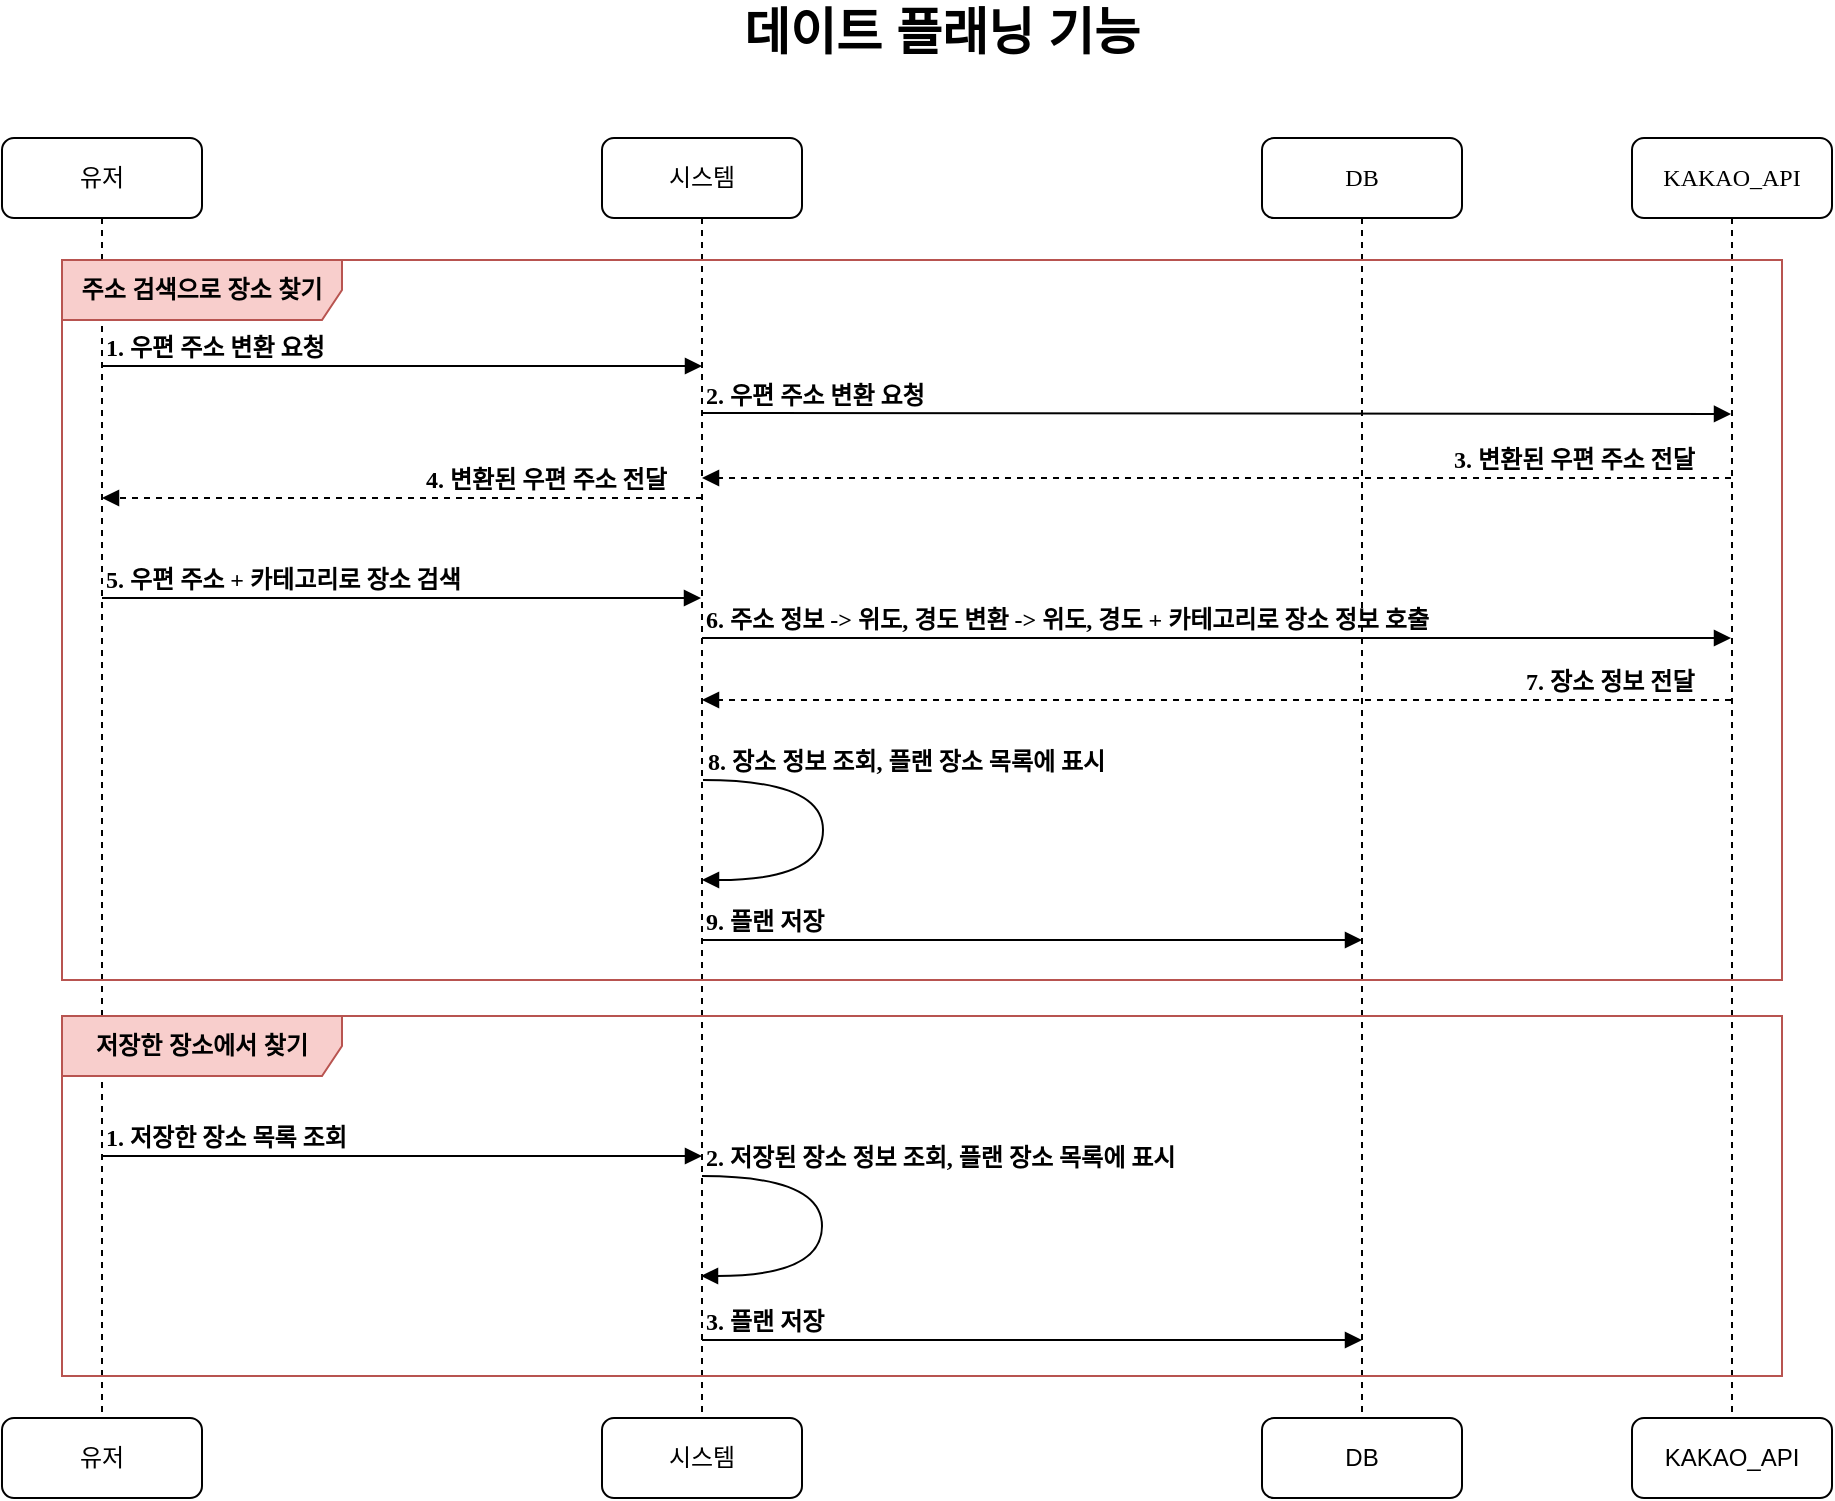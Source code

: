 <mxfile version="20.8.5" type="github">
  <diagram name="Page-1" id="13e1069c-82ec-6db2-03f1-153e76fe0fe0">
    <mxGraphModel dx="1434" dy="764" grid="1" gridSize="10" guides="1" tooltips="1" connect="1" arrows="1" fold="1" page="1" pageScale="1" pageWidth="1100" pageHeight="850" background="none" math="0" shadow="0">
      <root>
        <mxCell id="0" />
        <mxCell id="1" parent="0" />
        <mxCell id="7baba1c4bc27f4b0-2" value="시스템" style="shape=umlLifeline;perimeter=lifelinePerimeter;whiteSpace=wrap;html=1;container=1;collapsible=0;recursiveResize=0;outlineConnect=0;rounded=1;shadow=0;comic=0;labelBackgroundColor=none;strokeWidth=1;fontFamily=Verdana;fontSize=12;align=center;" parent="1" vertex="1">
          <mxGeometry x="380" y="109" width="100" height="640" as="geometry" />
        </mxCell>
        <mxCell id="7baba1c4bc27f4b0-3" value="DB" style="shape=umlLifeline;perimeter=lifelinePerimeter;whiteSpace=wrap;html=1;container=1;collapsible=0;recursiveResize=0;outlineConnect=0;rounded=1;shadow=0;comic=0;labelBackgroundColor=none;strokeWidth=1;fontFamily=Verdana;fontSize=12;align=center;" parent="1" vertex="1">
          <mxGeometry x="710" y="109" width="100" height="640" as="geometry" />
        </mxCell>
        <mxCell id="d7kwrDIypniRsh-_axAG-23" value="2. 저장된 장소 정보 조회, 플랜 장소 목록에 표시" style="html=1;verticalAlign=bottom;endArrow=block;labelBackgroundColor=none;fontFamily=Verdana;fontSize=12;elbow=vertical;align=left;fontStyle=1;edgeStyle=orthogonalEdgeStyle;curved=1;" parent="7baba1c4bc27f4b0-3" edge="1">
          <mxGeometry x="-1" relative="1" as="geometry">
            <mxPoint x="-280" y="519" as="sourcePoint" />
            <mxPoint x="-280.5" y="569" as="targetPoint" />
            <mxPoint as="offset" />
            <Array as="points">
              <mxPoint x="-220" y="519" />
              <mxPoint x="-220" y="569" />
            </Array>
          </mxGeometry>
        </mxCell>
        <mxCell id="7baba1c4bc27f4b0-4" value="KAKAO_API" style="shape=umlLifeline;perimeter=lifelinePerimeter;whiteSpace=wrap;html=1;container=1;collapsible=0;recursiveResize=0;outlineConnect=0;rounded=1;shadow=0;comic=0;labelBackgroundColor=none;strokeWidth=1;fontFamily=Verdana;fontSize=12;align=center;" parent="1" vertex="1">
          <mxGeometry x="895" y="109" width="100" height="640" as="geometry" />
        </mxCell>
        <mxCell id="7baba1c4bc27f4b0-8" value="유저" style="shape=umlLifeline;perimeter=lifelinePerimeter;whiteSpace=wrap;html=1;container=1;collapsible=0;recursiveResize=0;outlineConnect=0;rounded=1;shadow=0;comic=0;labelBackgroundColor=none;strokeWidth=1;fontFamily=Verdana;fontSize=12;align=center;" parent="1" vertex="1">
          <mxGeometry x="80" y="109" width="100" height="640" as="geometry" />
        </mxCell>
        <mxCell id="7baba1c4bc27f4b0-11" value="1. 우편 주소 변환 요청" style="html=1;verticalAlign=bottom;endArrow=block;labelBackgroundColor=none;fontFamily=Verdana;fontSize=12;edgeStyle=elbowEdgeStyle;elbow=vertical;align=left;fontStyle=1" parent="1" edge="1">
          <mxGeometry x="-1" relative="1" as="geometry">
            <mxPoint x="129.5" y="223" as="sourcePoint" />
            <mxPoint x="430" y="223" as="targetPoint" />
            <mxPoint as="offset" />
          </mxGeometry>
        </mxCell>
        <mxCell id="d7kwrDIypniRsh-_axAG-8" value="2. 우편 주소 변환 요청" style="html=1;verticalAlign=bottom;endArrow=block;labelBackgroundColor=none;fontFamily=Verdana;fontSize=12;edgeStyle=elbowEdgeStyle;elbow=vertical;align=left;exitX=0.5;exitY=0.193;exitDx=0;exitDy=0;exitPerimeter=0;fontStyle=1" parent="1" edge="1">
          <mxGeometry x="-1" relative="1" as="geometry">
            <mxPoint x="430" y="246.52" as="sourcePoint" />
            <mxPoint x="944.5" y="247" as="targetPoint" />
            <mxPoint as="offset" />
          </mxGeometry>
        </mxCell>
        <mxCell id="d7kwrDIypniRsh-_axAG-12" value="3. 변환된 우편 주소 전달" style="html=1;verticalAlign=bottom;endArrow=block;labelBackgroundColor=none;fontFamily=Verdana;fontSize=12;edgeStyle=elbowEdgeStyle;elbow=vertical;align=left;dashed=1;fontStyle=1" parent="1" edge="1">
          <mxGeometry x="-0.451" relative="1" as="geometry">
            <mxPoint x="944.5" y="279" as="sourcePoint" />
            <mxPoint x="430" y="279" as="targetPoint" />
            <mxPoint as="offset" />
          </mxGeometry>
        </mxCell>
        <mxCell id="d7kwrDIypniRsh-_axAG-13" value="4. 변환된 우편 주소 전달" style="html=1;verticalAlign=bottom;endArrow=block;labelBackgroundColor=none;fontFamily=Verdana;fontSize=12;edgeStyle=elbowEdgeStyle;elbow=vertical;align=left;dashed=1;fontStyle=1" parent="1" target="7baba1c4bc27f4b0-8" edge="1">
          <mxGeometry x="-0.068" relative="1" as="geometry">
            <mxPoint x="430" y="289" as="sourcePoint" />
            <mxPoint x="-80" y="289" as="targetPoint" />
            <mxPoint as="offset" />
          </mxGeometry>
        </mxCell>
        <mxCell id="d7kwrDIypniRsh-_axAG-14" value="5. 우편 주소 + 카테고리로 장소 검색" style="html=1;verticalAlign=bottom;endArrow=block;labelBackgroundColor=none;fontFamily=Verdana;fontSize=12;elbow=vertical;align=left;fontStyle=1;edgeStyle=elbowEdgeStyle;" parent="1" source="7baba1c4bc27f4b0-8" target="7baba1c4bc27f4b0-2" edge="1">
          <mxGeometry x="-1" relative="1" as="geometry">
            <mxPoint x="172" y="339" as="sourcePoint" />
            <mxPoint x="390" y="339" as="targetPoint" />
            <mxPoint as="offset" />
            <Array as="points">
              <mxPoint x="340" y="339" />
            </Array>
          </mxGeometry>
        </mxCell>
        <mxCell id="d7kwrDIypniRsh-_axAG-16" value="6. 주소 정보 -&amp;gt; 위도, 경도 변환 -&amp;gt; 위도, 경도 + 카테고리로 장소 정보 호출" style="html=1;verticalAlign=bottom;endArrow=block;labelBackgroundColor=none;fontFamily=Verdana;fontSize=12;edgeStyle=elbowEdgeStyle;elbow=vertical;align=left;exitX=0.5;exitY=0.193;exitDx=0;exitDy=0;exitPerimeter=0;fontStyle=1" parent="1" edge="1">
          <mxGeometry x="-1" relative="1" as="geometry">
            <mxPoint x="430" y="359.0" as="sourcePoint" />
            <mxPoint x="944.5" y="359.06" as="targetPoint" />
            <mxPoint as="offset" />
          </mxGeometry>
        </mxCell>
        <mxCell id="d7kwrDIypniRsh-_axAG-17" value="7. 장소 정보 전달" style="html=1;verticalAlign=bottom;endArrow=block;labelBackgroundColor=none;fontFamily=Verdana;fontSize=12;edgeStyle=elbowEdgeStyle;elbow=vertical;align=left;dashed=1;fontStyle=1" parent="1" edge="1">
          <mxGeometry x="-0.594" relative="1" as="geometry">
            <mxPoint x="944.5" y="390" as="sourcePoint" />
            <mxPoint x="430" y="390" as="targetPoint" />
            <mxPoint as="offset" />
          </mxGeometry>
        </mxCell>
        <mxCell id="d7kwrDIypniRsh-_axAG-22" value="1. 저장한 장소 목록 조회" style="html=1;verticalAlign=bottom;endArrow=block;labelBackgroundColor=none;fontFamily=Verdana;fontSize=12;elbow=vertical;align=left;fontStyle=1;edgeStyle=elbowEdgeStyle;" parent="1" edge="1">
          <mxGeometry x="-1" relative="1" as="geometry">
            <mxPoint x="130" y="618" as="sourcePoint" />
            <mxPoint x="430" y="618" as="targetPoint" />
            <mxPoint as="offset" />
            <Array as="points">
              <mxPoint x="340.5" y="618" />
            </Array>
          </mxGeometry>
        </mxCell>
        <mxCell id="d7kwrDIypniRsh-_axAG-28" value="유저" style="rounded=1;whiteSpace=wrap;html=1;fontSize=12;" parent="1" vertex="1">
          <mxGeometry x="80" y="749" width="100" height="40" as="geometry" />
        </mxCell>
        <mxCell id="d7kwrDIypniRsh-_axAG-29" value="시스템" style="rounded=1;whiteSpace=wrap;html=1;fontSize=12;" parent="1" vertex="1">
          <mxGeometry x="380" y="749" width="100" height="40" as="geometry" />
        </mxCell>
        <mxCell id="d7kwrDIypniRsh-_axAG-30" value="DB" style="rounded=1;whiteSpace=wrap;html=1;fontSize=12;" parent="1" vertex="1">
          <mxGeometry x="710" y="749" width="100" height="40" as="geometry" />
        </mxCell>
        <mxCell id="d7kwrDIypniRsh-_axAG-31" value="KAKAO_API" style="rounded=1;whiteSpace=wrap;html=1;fontSize=12;" parent="1" vertex="1">
          <mxGeometry x="895" y="749" width="100" height="40" as="geometry" />
        </mxCell>
        <mxCell id="d7kwrDIypniRsh-_axAG-33" value="&lt;span style=&quot;font-size: 25px;&quot;&gt;&lt;b&gt;데이트 플래닝 기능&lt;/b&gt;&lt;/span&gt;" style="text;html=1;strokeColor=none;fillColor=none;align=center;verticalAlign=middle;whiteSpace=wrap;rounded=0;fontSize=12;" parent="1" vertex="1">
          <mxGeometry x="365" y="40" width="370" height="30" as="geometry" />
        </mxCell>
        <mxCell id="xdj15eRzFBOvEcHcoDdR-1" value="8. 장소 정보 조회, 플랜 장소 목록에 표시" style="html=1;verticalAlign=bottom;endArrow=block;labelBackgroundColor=none;fontFamily=Verdana;fontSize=12;elbow=vertical;align=left;fontStyle=1;edgeStyle=orthogonalEdgeStyle;curved=1;" edge="1" parent="1">
          <mxGeometry x="-1" relative="1" as="geometry">
            <mxPoint x="430.5" y="430" as="sourcePoint" />
            <mxPoint x="430" y="480" as="targetPoint" />
            <mxPoint as="offset" />
            <Array as="points">
              <mxPoint x="490.5" y="430" />
              <mxPoint x="490.5" y="480" />
            </Array>
          </mxGeometry>
        </mxCell>
        <mxCell id="xdj15eRzFBOvEcHcoDdR-3" value="9. 플랜 저장" style="html=1;verticalAlign=bottom;endArrow=block;labelBackgroundColor=none;fontFamily=Verdana;fontSize=12;edgeStyle=elbowEdgeStyle;elbow=vertical;align=left;exitX=0.5;exitY=0.193;exitDx=0;exitDy=0;exitPerimeter=0;fontStyle=1" edge="1" parent="1">
          <mxGeometry x="-1" relative="1" as="geometry">
            <mxPoint x="430" y="510" as="sourcePoint" />
            <mxPoint x="760" y="510" as="targetPoint" />
            <mxPoint as="offset" />
          </mxGeometry>
        </mxCell>
        <mxCell id="xdj15eRzFBOvEcHcoDdR-4" value="3. 플랜 저장" style="html=1;verticalAlign=bottom;endArrow=block;labelBackgroundColor=none;fontFamily=Verdana;fontSize=12;edgeStyle=elbowEdgeStyle;elbow=vertical;align=left;exitX=0.5;exitY=0.193;exitDx=0;exitDy=0;exitPerimeter=0;fontStyle=1" edge="1" parent="1">
          <mxGeometry x="-1" relative="1" as="geometry">
            <mxPoint x="430" y="710" as="sourcePoint" />
            <mxPoint x="760" y="710" as="targetPoint" />
            <mxPoint as="offset" />
          </mxGeometry>
        </mxCell>
        <mxCell id="d7kwrDIypniRsh-_axAG-32" value="&lt;b&gt;주소 검색으로 장소 찾기&lt;/b&gt;" style="shape=umlFrame;whiteSpace=wrap;html=1;fontSize=12;width=140;height=30;fillColor=#f8cecc;strokeColor=#b85450;" parent="1" vertex="1">
          <mxGeometry x="110" y="170" width="860" height="360" as="geometry" />
        </mxCell>
        <mxCell id="xdj15eRzFBOvEcHcoDdR-2" value="&lt;b&gt;저장한 장소에서 찾기&lt;/b&gt;" style="shape=umlFrame;whiteSpace=wrap;html=1;fontSize=12;width=140;height=30;fillColor=#f8cecc;strokeColor=#b85450;" vertex="1" parent="1">
          <mxGeometry x="110" y="548" width="860" height="180" as="geometry" />
        </mxCell>
      </root>
    </mxGraphModel>
  </diagram>
</mxfile>
